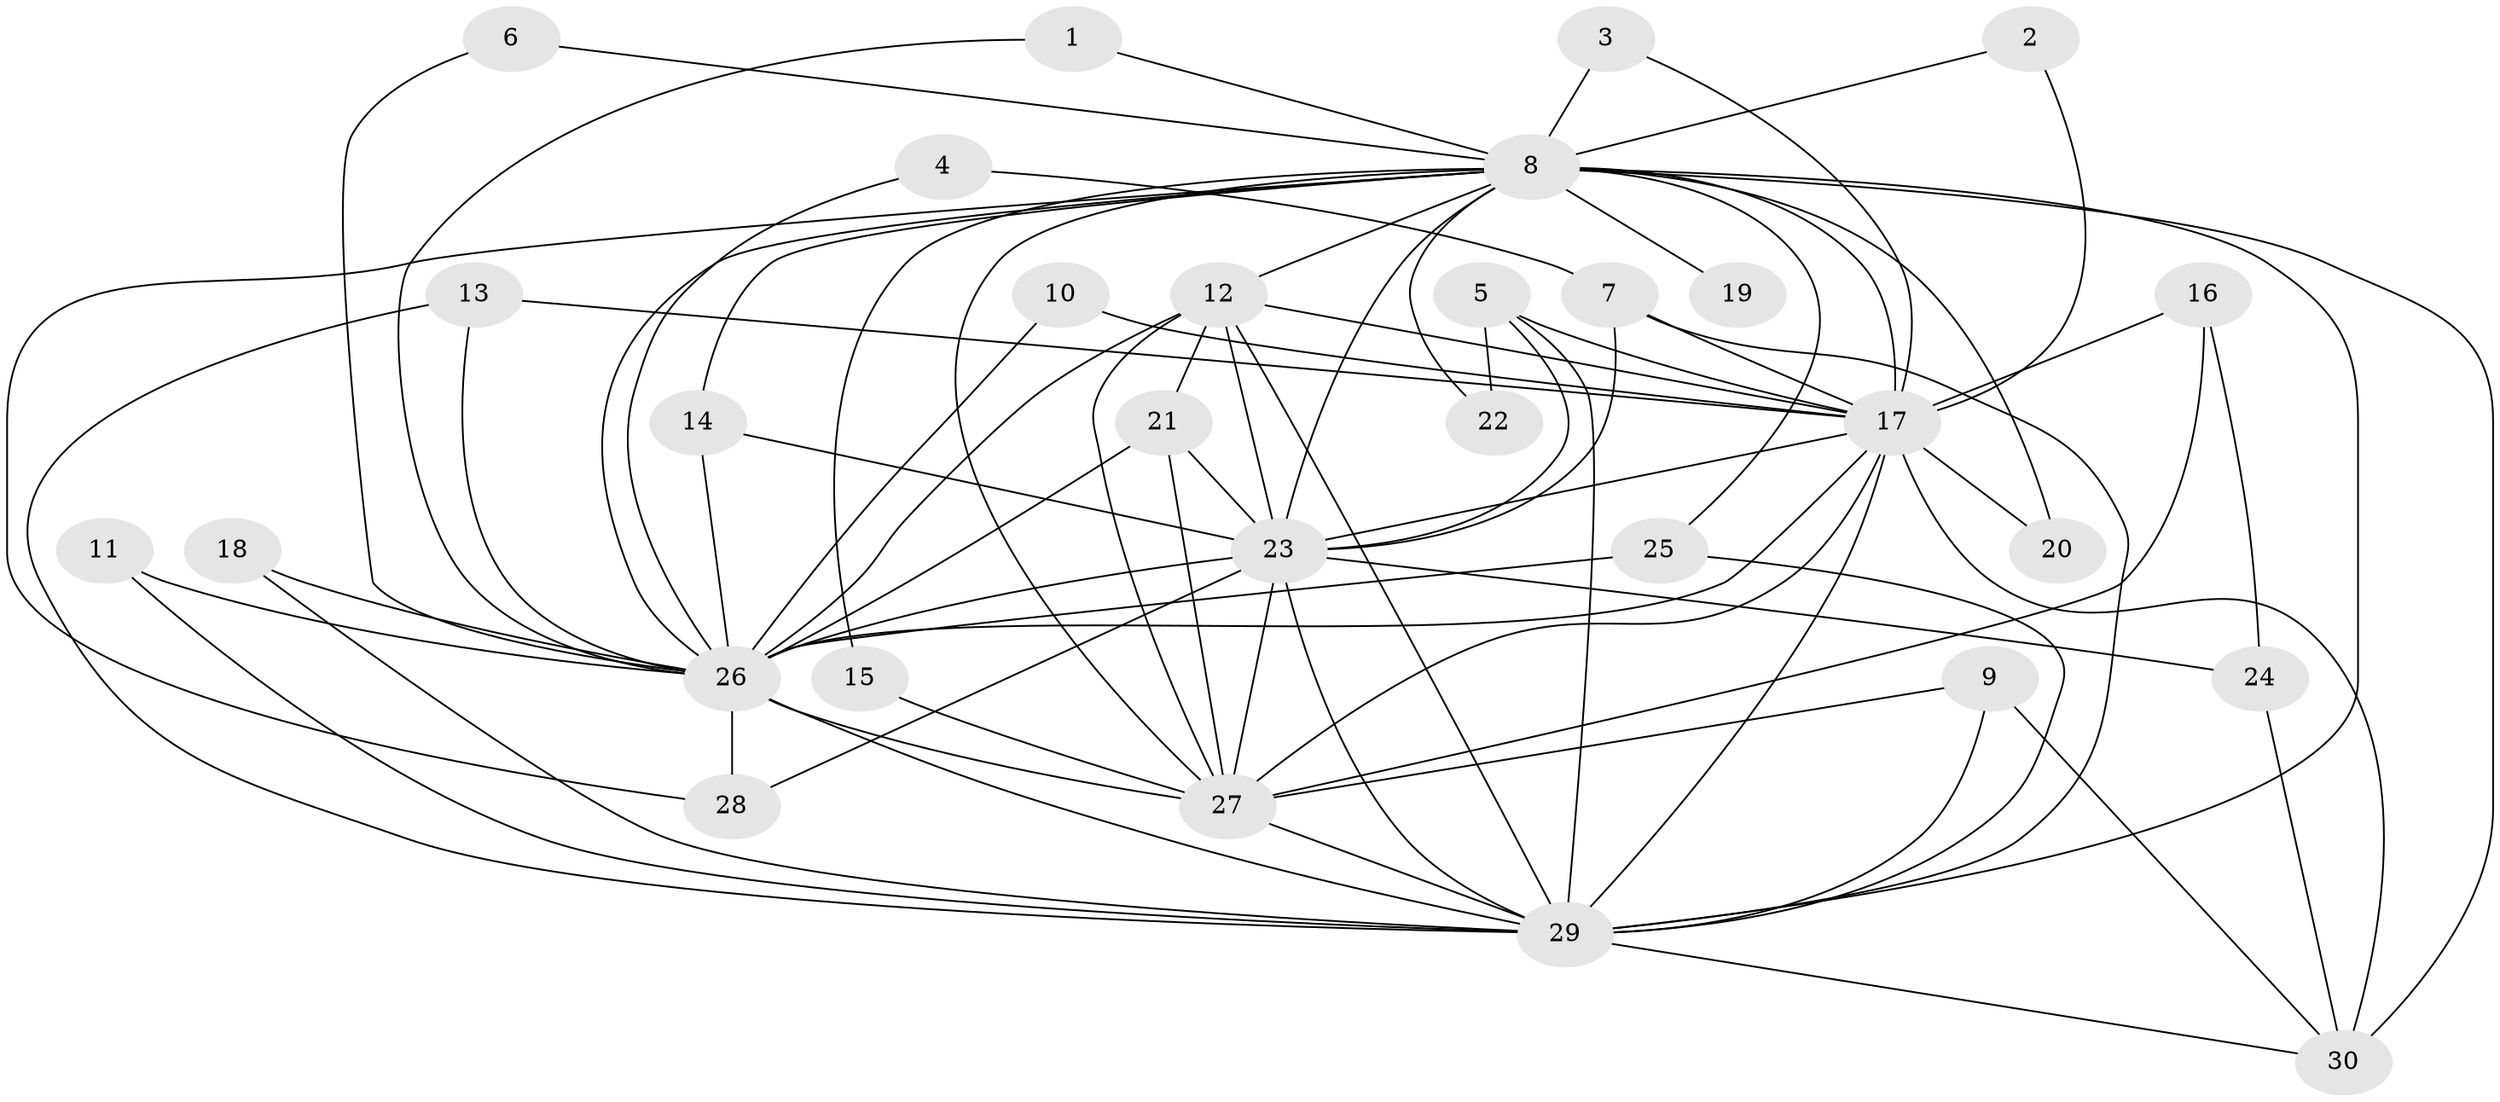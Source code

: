 // original degree distribution, {17: 0.03333333333333333, 14: 0.016666666666666666, 13: 0.016666666666666666, 10: 0.016666666666666666, 19: 0.016666666666666666, 18: 0.016666666666666666, 25: 0.016666666666666666, 16: 0.03333333333333333, 2: 0.5666666666666667, 4: 0.11666666666666667, 3: 0.13333333333333333, 5: 0.016666666666666666}
// Generated by graph-tools (version 1.1) at 2025/49/03/09/25 03:49:40]
// undirected, 30 vertices, 77 edges
graph export_dot {
graph [start="1"]
  node [color=gray90,style=filled];
  1;
  2;
  3;
  4;
  5;
  6;
  7;
  8;
  9;
  10;
  11;
  12;
  13;
  14;
  15;
  16;
  17;
  18;
  19;
  20;
  21;
  22;
  23;
  24;
  25;
  26;
  27;
  28;
  29;
  30;
  1 -- 8 [weight=1.0];
  1 -- 26 [weight=1.0];
  2 -- 8 [weight=1.0];
  2 -- 17 [weight=1.0];
  3 -- 8 [weight=1.0];
  3 -- 17 [weight=1.0];
  4 -- 7 [weight=1.0];
  4 -- 26 [weight=1.0];
  5 -- 17 [weight=1.0];
  5 -- 22 [weight=1.0];
  5 -- 23 [weight=1.0];
  5 -- 29 [weight=4.0];
  6 -- 8 [weight=1.0];
  6 -- 26 [weight=1.0];
  7 -- 17 [weight=1.0];
  7 -- 23 [weight=1.0];
  7 -- 29 [weight=1.0];
  8 -- 12 [weight=1.0];
  8 -- 14 [weight=1.0];
  8 -- 15 [weight=1.0];
  8 -- 17 [weight=2.0];
  8 -- 19 [weight=1.0];
  8 -- 20 [weight=1.0];
  8 -- 22 [weight=1.0];
  8 -- 23 [weight=1.0];
  8 -- 25 [weight=2.0];
  8 -- 26 [weight=2.0];
  8 -- 27 [weight=1.0];
  8 -- 28 [weight=1.0];
  8 -- 29 [weight=2.0];
  8 -- 30 [weight=1.0];
  9 -- 27 [weight=1.0];
  9 -- 29 [weight=1.0];
  9 -- 30 [weight=1.0];
  10 -- 17 [weight=1.0];
  10 -- 26 [weight=1.0];
  11 -- 26 [weight=1.0];
  11 -- 29 [weight=1.0];
  12 -- 17 [weight=2.0];
  12 -- 21 [weight=1.0];
  12 -- 23 [weight=1.0];
  12 -- 26 [weight=2.0];
  12 -- 27 [weight=1.0];
  12 -- 29 [weight=2.0];
  13 -- 17 [weight=1.0];
  13 -- 26 [weight=1.0];
  13 -- 29 [weight=1.0];
  14 -- 23 [weight=1.0];
  14 -- 26 [weight=1.0];
  15 -- 27 [weight=1.0];
  16 -- 17 [weight=2.0];
  16 -- 24 [weight=1.0];
  16 -- 27 [weight=1.0];
  17 -- 20 [weight=1.0];
  17 -- 23 [weight=2.0];
  17 -- 26 [weight=5.0];
  17 -- 27 [weight=2.0];
  17 -- 29 [weight=4.0];
  17 -- 30 [weight=2.0];
  18 -- 26 [weight=1.0];
  18 -- 29 [weight=1.0];
  21 -- 23 [weight=1.0];
  21 -- 26 [weight=1.0];
  21 -- 27 [weight=1.0];
  23 -- 24 [weight=1.0];
  23 -- 26 [weight=2.0];
  23 -- 27 [weight=2.0];
  23 -- 28 [weight=1.0];
  23 -- 29 [weight=2.0];
  24 -- 30 [weight=1.0];
  25 -- 26 [weight=1.0];
  25 -- 29 [weight=2.0];
  26 -- 27 [weight=2.0];
  26 -- 28 [weight=1.0];
  26 -- 29 [weight=4.0];
  27 -- 29 [weight=2.0];
  29 -- 30 [weight=1.0];
}
